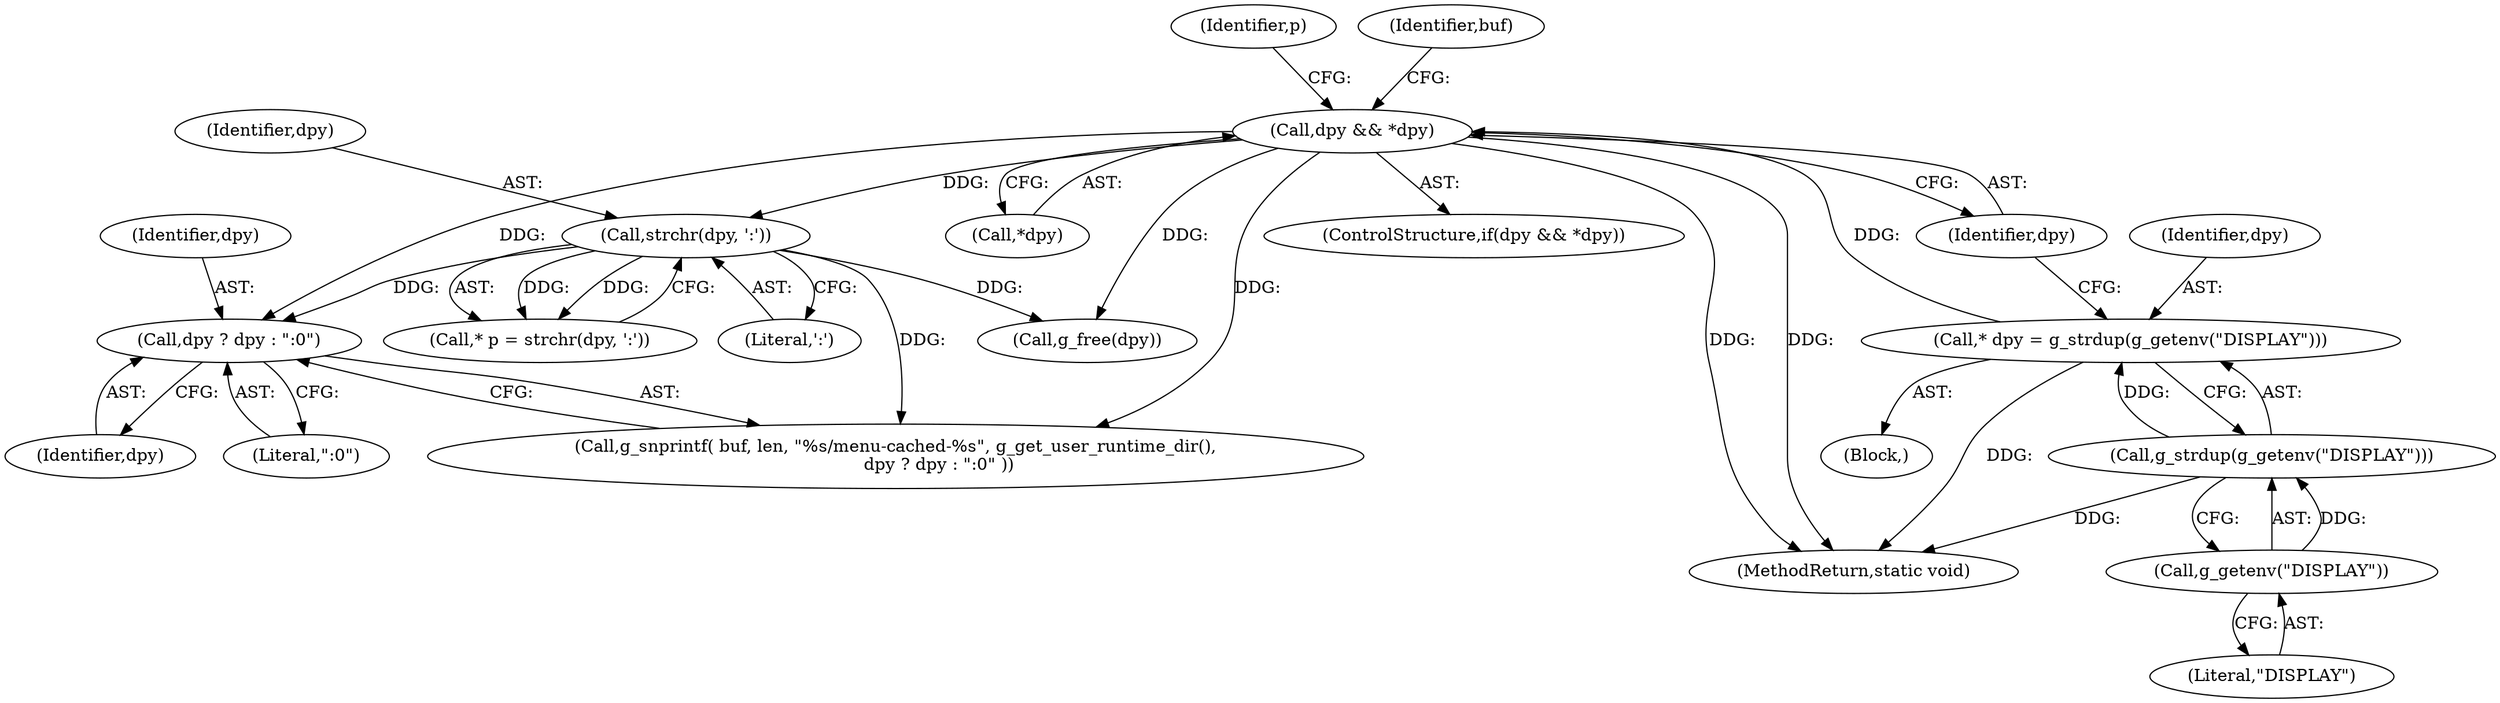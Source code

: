 digraph "0_lxde_56f66684592abf257c4004e6e1fff041c64a12ce@pointer" {
"1000151" [label="(Call,dpy ? dpy : \":0\")"];
"1000111" [label="(Call,dpy && *dpy)"];
"1000105" [label="(Call,* dpy = g_strdup(g_getenv(\"DISPLAY\")))"];
"1000107" [label="(Call,g_strdup(g_getenv(\"DISPLAY\")))"];
"1000108" [label="(Call,g_getenv(\"DISPLAY\"))"];
"1000119" [label="(Call,strchr(dpy, ':'))"];
"1000105" [label="(Call,* dpy = g_strdup(g_getenv(\"DISPLAY\")))"];
"1000113" [label="(Call,*dpy)"];
"1000151" [label="(Call,dpy ? dpy : \":0\")"];
"1000108" [label="(Call,g_getenv(\"DISPLAY\"))"];
"1000157" [label="(MethodReturn,static void)"];
"1000153" [label="(Identifier,dpy)"];
"1000118" [label="(Identifier,p)"];
"1000152" [label="(Identifier,dpy)"];
"1000154" [label="(Literal,\":0\")"];
"1000111" [label="(Call,dpy && *dpy)"];
"1000109" [label="(Literal,\"DISPLAY\")"];
"1000103" [label="(Block,)"];
"1000146" [label="(Call,g_snprintf( buf, len, \"%s/menu-cached-%s\", g_get_user_runtime_dir(),\n                dpy ? dpy : \":0\" ))"];
"1000147" [label="(Identifier,buf)"];
"1000107" [label="(Call,g_strdup(g_getenv(\"DISPLAY\")))"];
"1000120" [label="(Identifier,dpy)"];
"1000155" [label="(Call,g_free(dpy))"];
"1000112" [label="(Identifier,dpy)"];
"1000121" [label="(Literal,':')"];
"1000110" [label="(ControlStructure,if(dpy && *dpy))"];
"1000106" [label="(Identifier,dpy)"];
"1000117" [label="(Call,* p = strchr(dpy, ':'))"];
"1000119" [label="(Call,strchr(dpy, ':'))"];
"1000151" -> "1000146"  [label="AST: "];
"1000151" -> "1000153"  [label="CFG: "];
"1000151" -> "1000154"  [label="CFG: "];
"1000152" -> "1000151"  [label="AST: "];
"1000153" -> "1000151"  [label="AST: "];
"1000154" -> "1000151"  [label="AST: "];
"1000146" -> "1000151"  [label="CFG: "];
"1000111" -> "1000151"  [label="DDG: "];
"1000119" -> "1000151"  [label="DDG: "];
"1000111" -> "1000110"  [label="AST: "];
"1000111" -> "1000112"  [label="CFG: "];
"1000111" -> "1000113"  [label="CFG: "];
"1000112" -> "1000111"  [label="AST: "];
"1000113" -> "1000111"  [label="AST: "];
"1000118" -> "1000111"  [label="CFG: "];
"1000147" -> "1000111"  [label="CFG: "];
"1000111" -> "1000157"  [label="DDG: "];
"1000111" -> "1000157"  [label="DDG: "];
"1000105" -> "1000111"  [label="DDG: "];
"1000111" -> "1000119"  [label="DDG: "];
"1000111" -> "1000146"  [label="DDG: "];
"1000111" -> "1000155"  [label="DDG: "];
"1000105" -> "1000103"  [label="AST: "];
"1000105" -> "1000107"  [label="CFG: "];
"1000106" -> "1000105"  [label="AST: "];
"1000107" -> "1000105"  [label="AST: "];
"1000112" -> "1000105"  [label="CFG: "];
"1000105" -> "1000157"  [label="DDG: "];
"1000107" -> "1000105"  [label="DDG: "];
"1000107" -> "1000108"  [label="CFG: "];
"1000108" -> "1000107"  [label="AST: "];
"1000107" -> "1000157"  [label="DDG: "];
"1000108" -> "1000107"  [label="DDG: "];
"1000108" -> "1000109"  [label="CFG: "];
"1000109" -> "1000108"  [label="AST: "];
"1000119" -> "1000117"  [label="AST: "];
"1000119" -> "1000121"  [label="CFG: "];
"1000120" -> "1000119"  [label="AST: "];
"1000121" -> "1000119"  [label="AST: "];
"1000117" -> "1000119"  [label="CFG: "];
"1000119" -> "1000117"  [label="DDG: "];
"1000119" -> "1000117"  [label="DDG: "];
"1000119" -> "1000146"  [label="DDG: "];
"1000119" -> "1000155"  [label="DDG: "];
}
